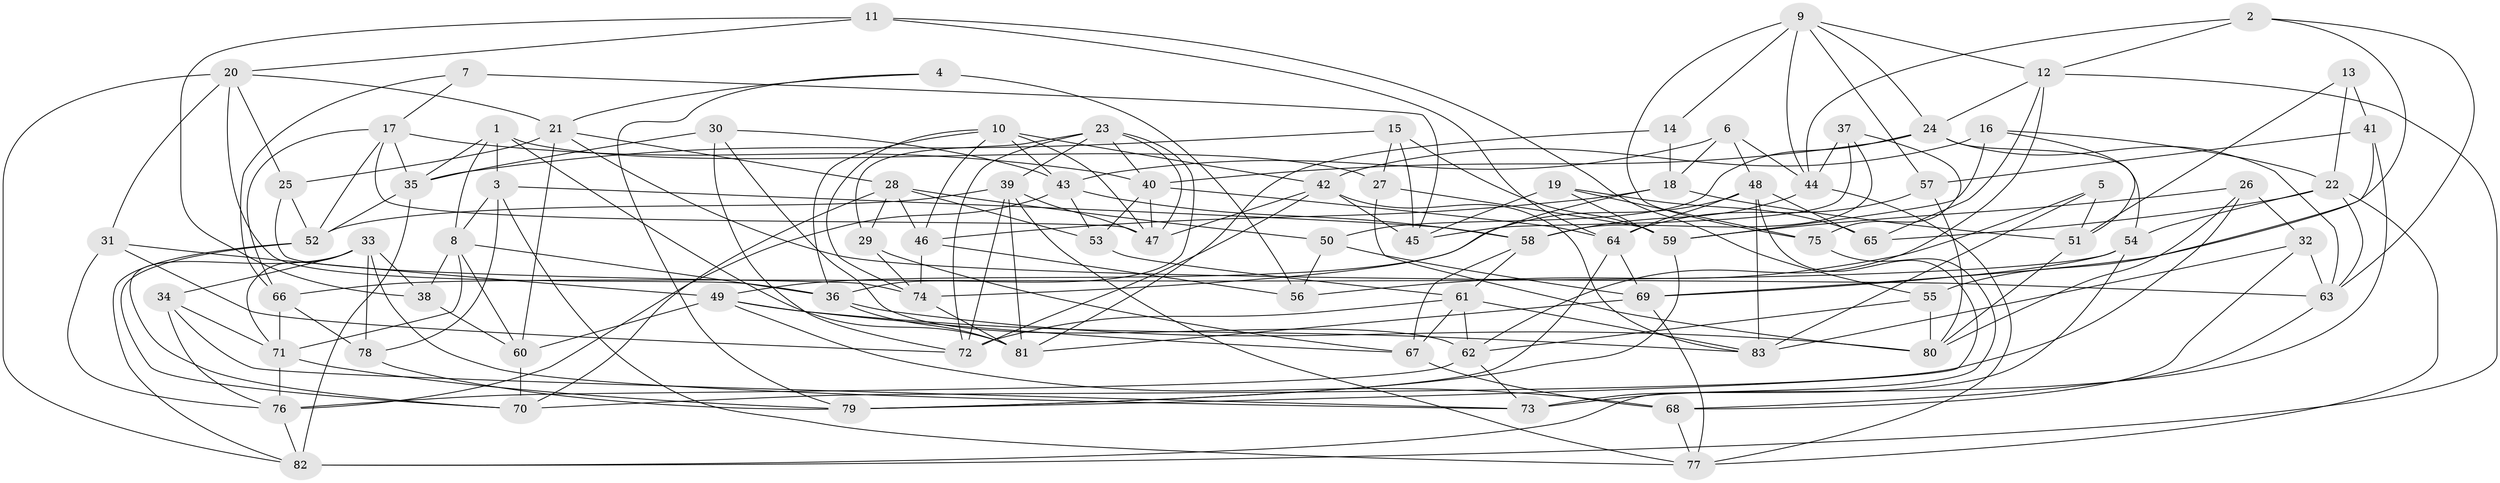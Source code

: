 // original degree distribution, {4: 1.0}
// Generated by graph-tools (version 1.1) at 2025/38/03/04/25 23:38:11]
// undirected, 83 vertices, 210 edges
graph export_dot {
  node [color=gray90,style=filled];
  1;
  2;
  3;
  4;
  5;
  6;
  7;
  8;
  9;
  10;
  11;
  12;
  13;
  14;
  15;
  16;
  17;
  18;
  19;
  20;
  21;
  22;
  23;
  24;
  25;
  26;
  27;
  28;
  29;
  30;
  31;
  32;
  33;
  34;
  35;
  36;
  37;
  38;
  39;
  40;
  41;
  42;
  43;
  44;
  45;
  46;
  47;
  48;
  49;
  50;
  51;
  52;
  53;
  54;
  55;
  56;
  57;
  58;
  59;
  60;
  61;
  62;
  63;
  64;
  65;
  66;
  67;
  68;
  69;
  70;
  71;
  72;
  73;
  74;
  75;
  76;
  77;
  78;
  79;
  80;
  81;
  82;
  83;
  1 -- 3 [weight=2.0];
  1 -- 8 [weight=1.0];
  1 -- 27 [weight=1.0];
  1 -- 35 [weight=1.0];
  1 -- 81 [weight=1.0];
  2 -- 12 [weight=1.0];
  2 -- 44 [weight=1.0];
  2 -- 63 [weight=1.0];
  2 -- 69 [weight=1.0];
  3 -- 8 [weight=1.0];
  3 -- 58 [weight=1.0];
  3 -- 77 [weight=1.0];
  3 -- 78 [weight=1.0];
  4 -- 21 [weight=1.0];
  4 -- 56 [weight=2.0];
  4 -- 79 [weight=1.0];
  5 -- 51 [weight=2.0];
  5 -- 56 [weight=1.0];
  5 -- 83 [weight=1.0];
  6 -- 18 [weight=1.0];
  6 -- 43 [weight=1.0];
  6 -- 44 [weight=1.0];
  6 -- 48 [weight=1.0];
  7 -- 17 [weight=1.0];
  7 -- 45 [weight=2.0];
  7 -- 66 [weight=1.0];
  8 -- 36 [weight=1.0];
  8 -- 38 [weight=1.0];
  8 -- 60 [weight=1.0];
  8 -- 71 [weight=1.0];
  9 -- 12 [weight=1.0];
  9 -- 14 [weight=1.0];
  9 -- 24 [weight=1.0];
  9 -- 44 [weight=1.0];
  9 -- 57 [weight=1.0];
  9 -- 75 [weight=1.0];
  10 -- 36 [weight=1.0];
  10 -- 42 [weight=1.0];
  10 -- 43 [weight=1.0];
  10 -- 46 [weight=1.0];
  10 -- 47 [weight=1.0];
  10 -- 74 [weight=1.0];
  11 -- 20 [weight=1.0];
  11 -- 38 [weight=1.0];
  11 -- 55 [weight=1.0];
  11 -- 64 [weight=1.0];
  12 -- 24 [weight=1.0];
  12 -- 62 [weight=1.0];
  12 -- 65 [weight=1.0];
  12 -- 82 [weight=1.0];
  13 -- 22 [weight=1.0];
  13 -- 41 [weight=2.0];
  13 -- 51 [weight=1.0];
  14 -- 18 [weight=2.0];
  14 -- 81 [weight=1.0];
  15 -- 27 [weight=1.0];
  15 -- 35 [weight=1.0];
  15 -- 45 [weight=1.0];
  15 -- 59 [weight=1.0];
  16 -- 22 [weight=1.0];
  16 -- 42 [weight=1.0];
  16 -- 51 [weight=1.0];
  16 -- 59 [weight=1.0];
  17 -- 35 [weight=1.0];
  17 -- 40 [weight=1.0];
  17 -- 47 [weight=1.0];
  17 -- 52 [weight=1.0];
  17 -- 66 [weight=1.0];
  18 -- 46 [weight=1.0];
  18 -- 51 [weight=1.0];
  18 -- 74 [weight=1.0];
  19 -- 45 [weight=1.0];
  19 -- 59 [weight=1.0];
  19 -- 65 [weight=1.0];
  19 -- 75 [weight=1.0];
  20 -- 21 [weight=1.0];
  20 -- 25 [weight=1.0];
  20 -- 31 [weight=1.0];
  20 -- 36 [weight=1.0];
  20 -- 82 [weight=1.0];
  21 -- 25 [weight=1.0];
  21 -- 28 [weight=1.0];
  21 -- 60 [weight=1.0];
  21 -- 63 [weight=1.0];
  22 -- 54 [weight=1.0];
  22 -- 63 [weight=1.0];
  22 -- 65 [weight=1.0];
  22 -- 77 [weight=1.0];
  23 -- 29 [weight=1.0];
  23 -- 36 [weight=1.0];
  23 -- 39 [weight=1.0];
  23 -- 40 [weight=1.0];
  23 -- 47 [weight=1.0];
  23 -- 72 [weight=1.0];
  24 -- 40 [weight=1.0];
  24 -- 50 [weight=1.0];
  24 -- 54 [weight=1.0];
  24 -- 63 [weight=1.0];
  25 -- 52 [weight=1.0];
  25 -- 74 [weight=1.0];
  26 -- 32 [weight=1.0];
  26 -- 59 [weight=1.0];
  26 -- 70 [weight=1.0];
  26 -- 80 [weight=1.0];
  27 -- 59 [weight=1.0];
  27 -- 80 [weight=1.0];
  28 -- 29 [weight=1.0];
  28 -- 46 [weight=1.0];
  28 -- 50 [weight=1.0];
  28 -- 53 [weight=1.0];
  28 -- 70 [weight=1.0];
  29 -- 67 [weight=1.0];
  29 -- 74 [weight=1.0];
  30 -- 35 [weight=1.0];
  30 -- 43 [weight=1.0];
  30 -- 62 [weight=1.0];
  30 -- 72 [weight=1.0];
  31 -- 49 [weight=1.0];
  31 -- 72 [weight=1.0];
  31 -- 76 [weight=1.0];
  32 -- 63 [weight=1.0];
  32 -- 68 [weight=1.0];
  32 -- 83 [weight=1.0];
  33 -- 34 [weight=1.0];
  33 -- 38 [weight=1.0];
  33 -- 70 [weight=1.0];
  33 -- 71 [weight=1.0];
  33 -- 73 [weight=1.0];
  33 -- 78 [weight=1.0];
  34 -- 71 [weight=1.0];
  34 -- 73 [weight=1.0];
  34 -- 76 [weight=1.0];
  35 -- 52 [weight=1.0];
  35 -- 82 [weight=1.0];
  36 -- 80 [weight=1.0];
  36 -- 81 [weight=1.0];
  37 -- 44 [weight=1.0];
  37 -- 45 [weight=1.0];
  37 -- 58 [weight=1.0];
  37 -- 75 [weight=1.0];
  38 -- 60 [weight=1.0];
  39 -- 47 [weight=1.0];
  39 -- 52 [weight=1.0];
  39 -- 72 [weight=1.0];
  39 -- 77 [weight=1.0];
  39 -- 81 [weight=1.0];
  40 -- 47 [weight=1.0];
  40 -- 53 [weight=1.0];
  40 -- 64 [weight=1.0];
  41 -- 55 [weight=1.0];
  41 -- 57 [weight=1.0];
  41 -- 73 [weight=2.0];
  42 -- 45 [weight=1.0];
  42 -- 47 [weight=1.0];
  42 -- 72 [weight=1.0];
  42 -- 83 [weight=1.0];
  43 -- 53 [weight=1.0];
  43 -- 58 [weight=1.0];
  43 -- 76 [weight=1.0];
  44 -- 58 [weight=1.0];
  44 -- 77 [weight=1.0];
  46 -- 56 [weight=2.0];
  46 -- 74 [weight=1.0];
  48 -- 49 [weight=1.0];
  48 -- 64 [weight=1.0];
  48 -- 65 [weight=1.0];
  48 -- 79 [weight=1.0];
  48 -- 83 [weight=1.0];
  49 -- 60 [weight=1.0];
  49 -- 67 [weight=1.0];
  49 -- 68 [weight=1.0];
  49 -- 83 [weight=1.0];
  50 -- 56 [weight=1.0];
  50 -- 69 [weight=1.0];
  51 -- 80 [weight=1.0];
  52 -- 70 [weight=1.0];
  52 -- 82 [weight=1.0];
  53 -- 61 [weight=1.0];
  54 -- 66 [weight=2.0];
  54 -- 69 [weight=1.0];
  54 -- 73 [weight=1.0];
  55 -- 62 [weight=1.0];
  55 -- 80 [weight=1.0];
  57 -- 64 [weight=1.0];
  57 -- 80 [weight=1.0];
  58 -- 61 [weight=1.0];
  58 -- 67 [weight=1.0];
  59 -- 79 [weight=1.0];
  60 -- 70 [weight=2.0];
  61 -- 62 [weight=1.0];
  61 -- 67 [weight=1.0];
  61 -- 72 [weight=1.0];
  61 -- 83 [weight=1.0];
  62 -- 73 [weight=1.0];
  62 -- 76 [weight=1.0];
  63 -- 68 [weight=1.0];
  64 -- 69 [weight=1.0];
  64 -- 79 [weight=1.0];
  66 -- 71 [weight=1.0];
  66 -- 78 [weight=1.0];
  67 -- 68 [weight=2.0];
  68 -- 77 [weight=1.0];
  69 -- 77 [weight=1.0];
  69 -- 81 [weight=1.0];
  71 -- 76 [weight=1.0];
  71 -- 79 [weight=1.0];
  74 -- 81 [weight=1.0];
  75 -- 82 [weight=1.0];
  76 -- 82 [weight=1.0];
  78 -- 79 [weight=1.0];
}
